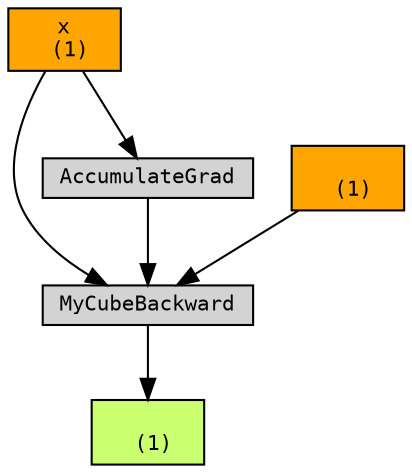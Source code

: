 digraph {
	graph [size="12,12"]
	node [align=left fontname=monospace fontsize=10 height=0.2 ranksep=0.1 shape=box style=filled]
	140204390204016 [label="
 (1)" fillcolor=darkolivegreen1]
	140204974739744 [label=MyCubeBackward]
	140204974807312 -> 140204974739744
	140206102045456 [label="x
 (1)" fillcolor=lightblue]
	140206102045456 -> 140204974807312
	140204974807312 [label=AccumulateGrad]
	140206102045456 -> 140204974739744
	140206102045456 [label="x
 (1)" fillcolor=orange]
	140204388199616 -> 140204974739744
	140204388199616 [label="
 (1)" fillcolor=orange]
	140204974739744 -> 140204390204016
}
